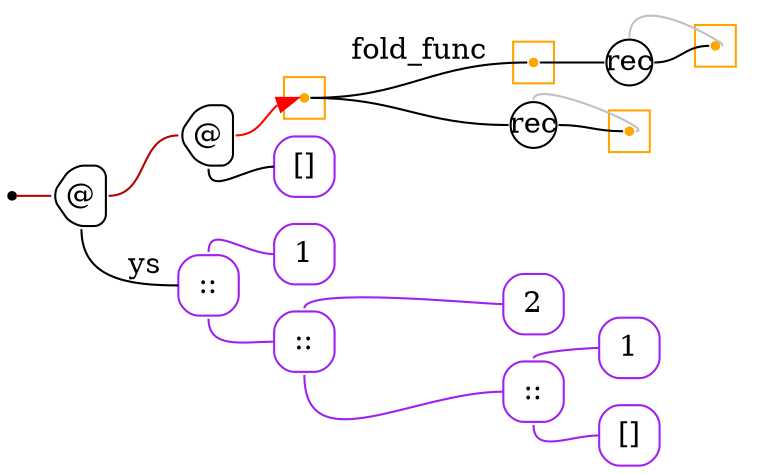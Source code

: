 digraph G {
  rankdir=LR;
  edge[arrowhead=none,arrowtail=none];
  node[fixedsize=true,shape=circle]
  size="9.201041666666667,5.219270833333334";
  labeldistance=0;
  nodesep=.175;
  ranksep=.175;

 nd1[shape=point];
   nd15[label="1",tooltip="nd15-ConstGraph",style=rounded,orientation=90,shape=square,width=.4,height=.4,color="purple"];
   nd21[label="2",tooltip="nd21-ConstGraph",style=rounded,orientation=90,shape=square,width=.4,height=.4,color="purple"];
   nd27[label="1",tooltip="nd27-ConstGraph",style=rounded,orientation=90,shape=square,width=.4,height=.4,color="purple"];
   nd32[label="[]",tooltip="nd32-ConstEmptyGraph",style=rounded,orientation=90,shape=square,width=.4,height=.4,color="purple"];
   nd363[label="::",tooltip="nd363-ConstListGraph",style=rounded,orientation=90,shape=square,width=.4,height=.4,color="purple"];
   nd369[label="::",tooltip="nd369-ConstListGraph",style=rounded,orientation=90,shape=square,width=.4,height=.4,color="purple"];
   nd375[label="::",tooltip="nd375-ConstListGraph",style=rounded,orientation=90,shape=square,width=.4,height=.4,color="purple"];
 subgraph cluster_nd174 {
   graph[style=fill,color="orange"];
   ndcluster_nd174[tooltip="nd174",orientation=90,shape=point,color="orange"];
 };
 nd379[label="rec",tooltip="nd379-RecurGraph",style=rounded,width=.3,height=.3,color="#000000"];
   subgraph cluster_nd383 {
     graph[style=fill,color="orange"];
     ndcluster_nd383[tooltip="nd383",orientation=90,shape=point,color="orange"];
   };
 nd49[label="@",tooltip="nd49-AppGraph",style=rounded,orientation=90,shape=house,width=.4,height=.4,color="#000000"];
 nd50[label="@",tooltip="nd50-AppGraph",style=rounded,orientation=90,shape=house,width=.4,height=.4,color="#000000"];
   nd159[label="[]",tooltip="nd159-ConstEmptyGraph",style=rounded,orientation=90,shape=square,width=.4,height=.4,color="purple"];
 nd484[label="rec",tooltip="nd484-RecurGraph",style=rounded,width=.3,height=.3,color="#000000"];
   subgraph cluster_nd488 {
     graph[style=fill,color="orange"];
     ndcluster_nd488[tooltip="nd488",orientation=90,shape=point,color="orange"];
   };
 subgraph cluster_nd61 {
   graph[style=fill,color="orange"];
   ndcluster_nd61[tooltip="nd61",orientation=90,shape=point,color="orange"];
 };

  nd363->nd27[tailport=n,headport=w,color=purple,arrowhead=none,arrowtail=none];
  nd363->nd32[tailport=s,headport=w,color=purple,arrowhead=none,arrowtail=none];
  nd369->nd21[tailport=n,headport=w,color=purple,arrowhead=none,arrowtail=none];
  nd369->nd363[tailport=s,headport=w,color=purple,arrowhead=none,arrowtail=none];
  nd375->nd15[tailport=n,headport=w,color=purple,arrowhead=none,arrowtail=none];
  nd375->nd369[tailport=s,headport=w,color=purple,arrowhead=none,arrowtail=none];
  ndcluster_nd61->nd484[tailport=e,headport=w,color=black,arrowhead=none,arrowtail=none];
  ndcluster_nd61->ndcluster_nd174[label="fold_func",tailport=e,headport=w];
  nd50->ndcluster_nd61[tailport=e,headport=w,color=red,arrowhead=normal];
  nd50->nd159[tailport=s,headport=w];
  nd49->nd50[tailport=e,headport=w,color="#b70000",arrowhead=none,arrowtail=none];
  nd1->nd49[tailport=e,headport=w,color="#b70000",arrowhead=none,arrowtail=none];
  ndcluster_nd174->nd379[tailport=e,headport=w,color=black,arrowhead=none,arrowtail=none];
  nd49->nd375[label="ys",tailport=s,headport=w];
  nd379->ndcluster_nd383[dir=back,headport=e,tailport=n,color=grey,arrowhead=none,arrowtail=none];
  nd379->ndcluster_nd383[tailport=e,headport=w];
  nd484->ndcluster_nd488[dir=back,headport=e,tailport=n,color=grey,arrowhead=none,arrowtail=none];
  nd484->ndcluster_nd488[tailport=e,headport=w];
}